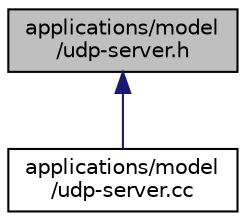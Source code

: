 digraph "applications/model/udp-server.h"
{
  edge [fontname="Helvetica",fontsize="10",labelfontname="Helvetica",labelfontsize="10"];
  node [fontname="Helvetica",fontsize="10",shape=record];
  Node1 [label="applications/model\l/udp-server.h",height=0.2,width=0.4,color="black", fillcolor="grey75", style="filled", fontcolor="black"];
  Node1 -> Node2 [dir="back",color="midnightblue",fontsize="10",style="solid"];
  Node2 [label="applications/model\l/udp-server.cc",height=0.2,width=0.4,color="black", fillcolor="white", style="filled",URL="$df/d1d/udp-server_8cc.html"];
}
